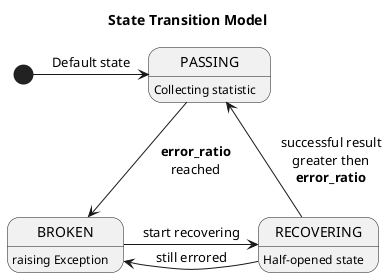 @startuml
title State Transition Model

state PASSING
state BROKEN
state RECOVERING

[*] -> PASSING: Default state
BROKEN: raising Exception
PASSING: Collecting statistic
RECOVERING: Half-opened state

PASSING --> BROKEN: <b>error_ratio</b>\nreached
BROKEN -> RECOVERING: start recovering
RECOVERING --> PASSING: successful result\ngreater then\n<b>error_ratio</b>
RECOVERING -> BROKEN: still errored

@enduml
